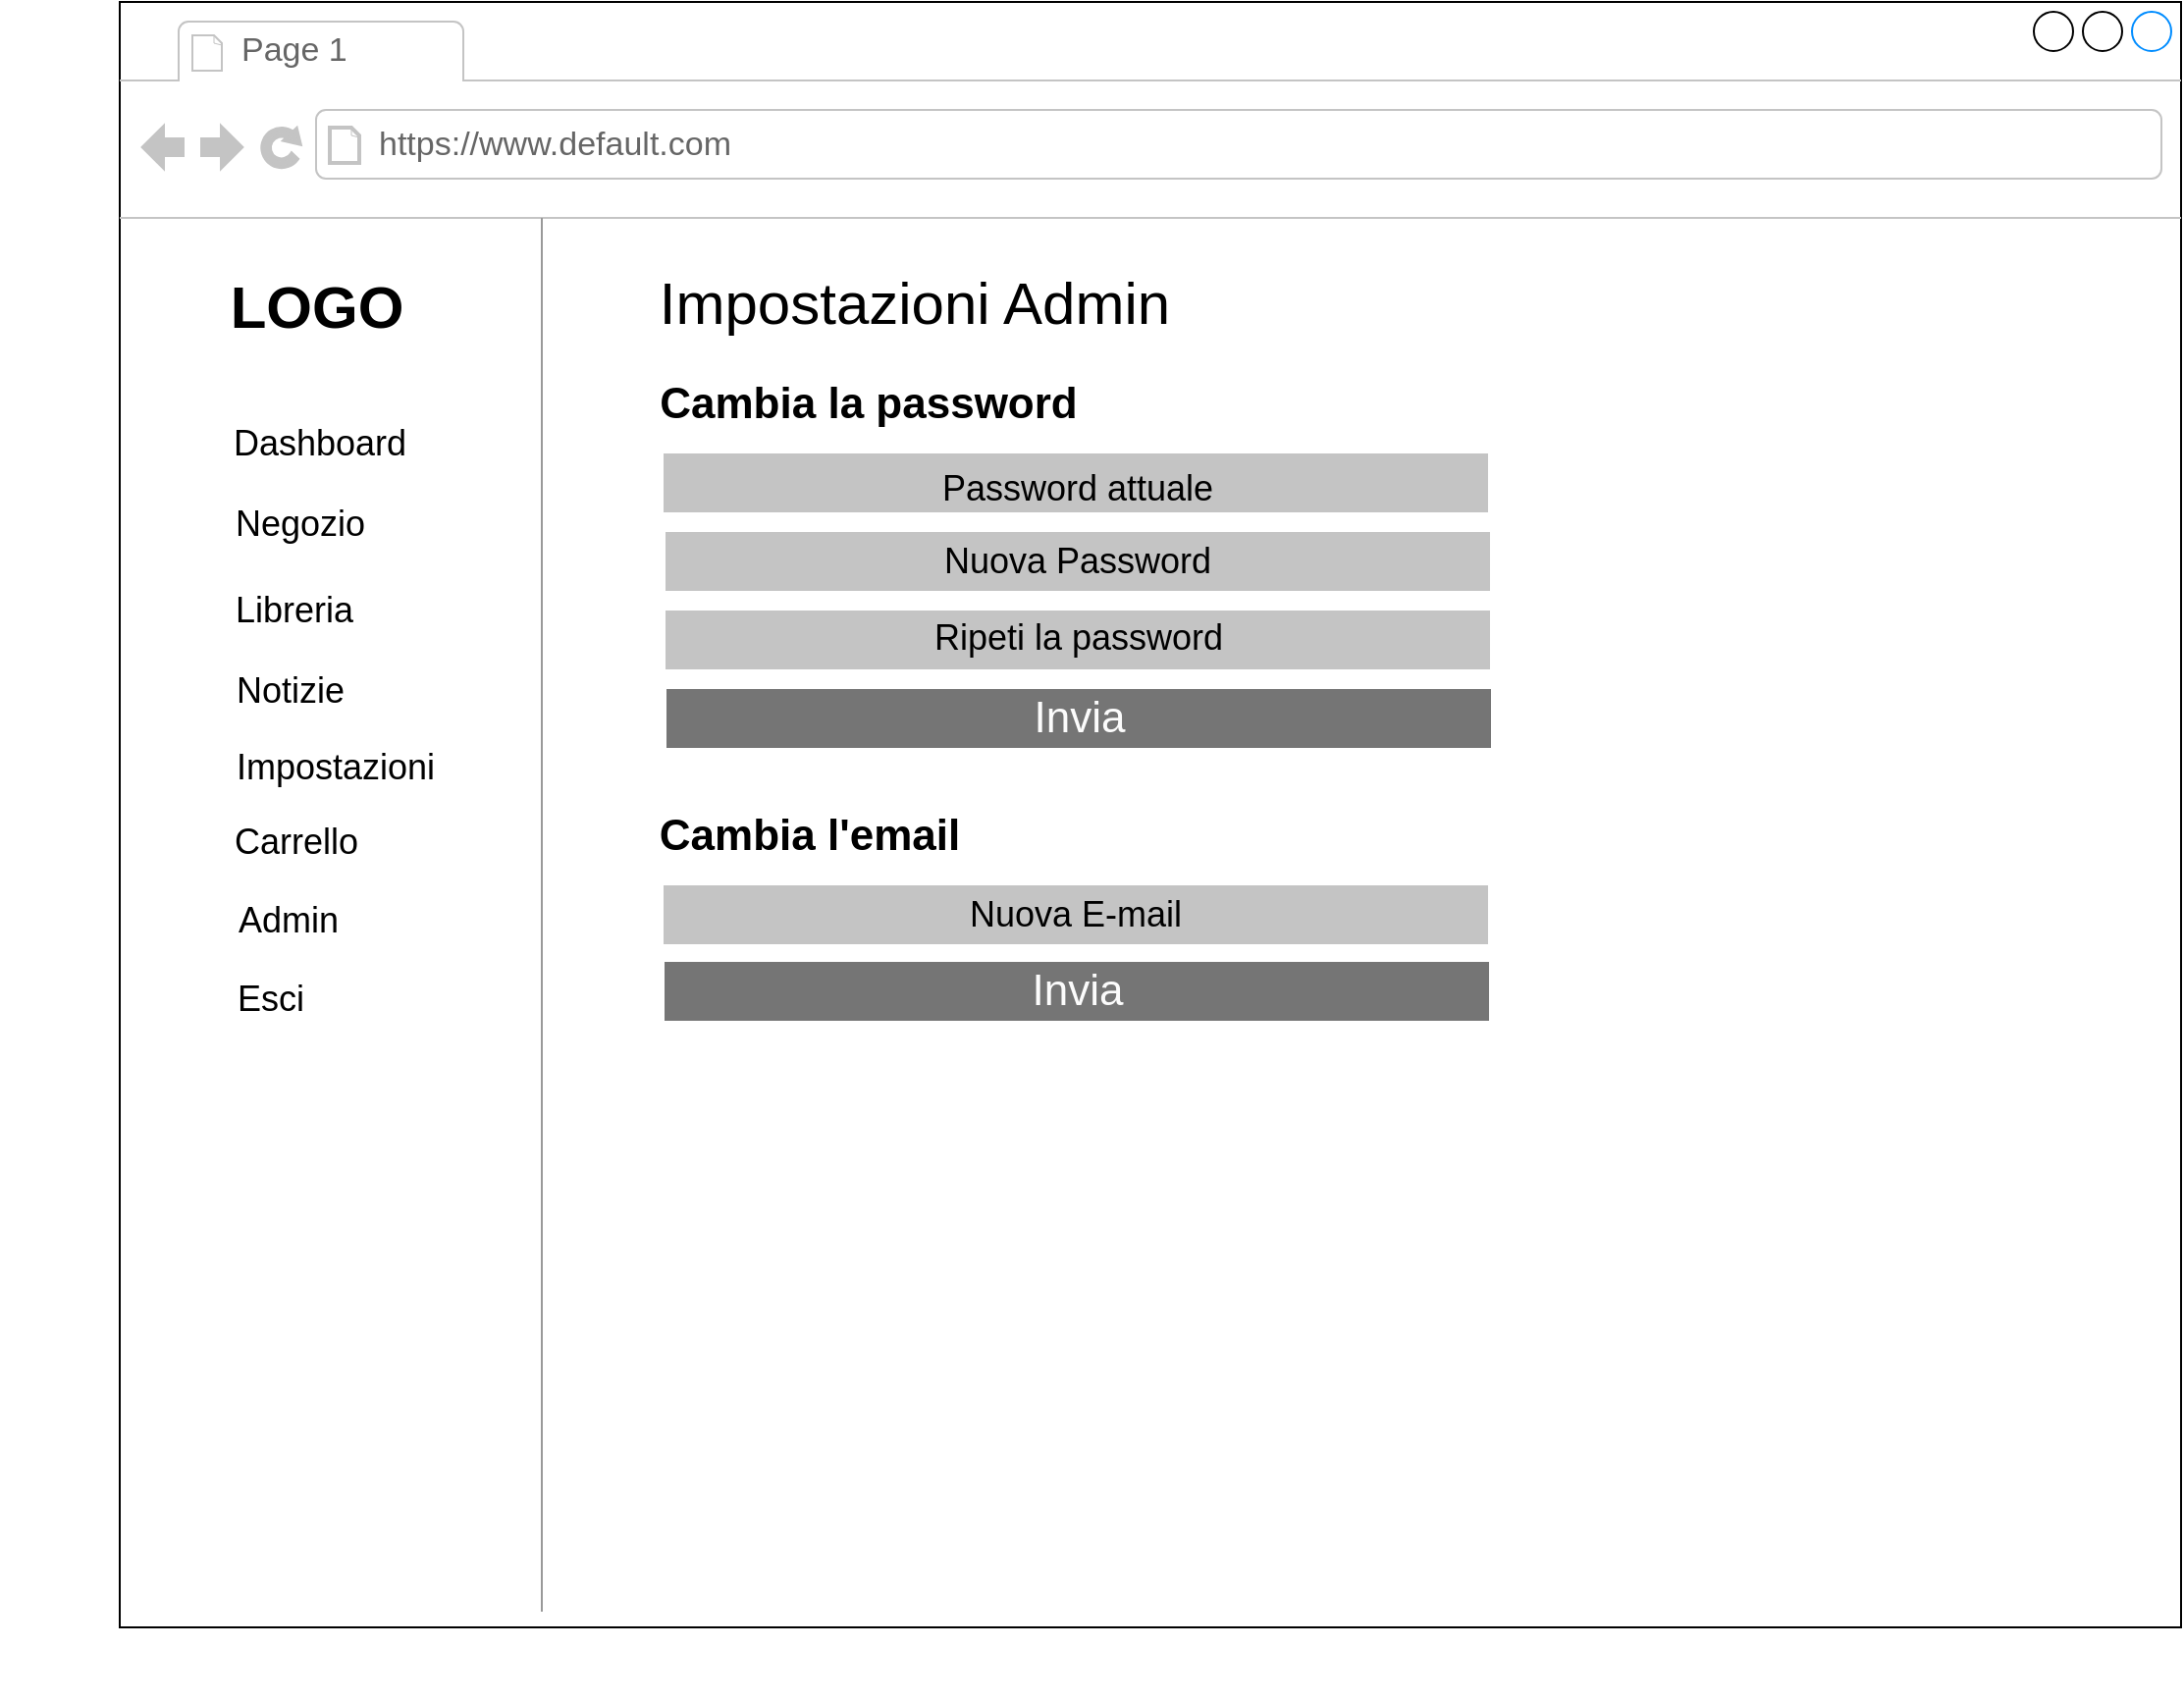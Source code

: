 <mxfile version="15.5.0" type="device"><diagram id="WNIpankn4tbGjMcFXXKM" name="Page-1"><mxGraphModel dx="1718" dy="888" grid="1" gridSize="10" guides="1" tooltips="1" connect="1" arrows="1" fold="1" page="1" pageScale="1" pageWidth="827" pageHeight="1169" math="0" shadow="0"><root><mxCell id="0"/><mxCell id="1" parent="0"/><mxCell id="d2lYDLCUYHIjF48-BMfx-1" value="" style="strokeWidth=1;shadow=0;dashed=0;align=center;html=1;shape=mxgraph.mockup.containers.browserWindow;rSize=0;mainText=,;recursiveResize=0;rounded=0;labelBackgroundColor=none;fontFamily=Verdana;fontSize=12;" vertex="1" parent="1"><mxGeometry x="232" y="110" width="1050" height="828" as="geometry"/></mxCell><mxCell id="d2lYDLCUYHIjF48-BMfx-2" value="Page 1" style="strokeWidth=1;shadow=0;dashed=0;align=center;html=1;shape=mxgraph.mockup.containers.anchor;fontSize=17;fontColor=#666666;align=left;" vertex="1" parent="d2lYDLCUYHIjF48-BMfx-1"><mxGeometry x="60" y="12" width="110" height="26" as="geometry"/></mxCell><mxCell id="d2lYDLCUYHIjF48-BMfx-3" value="https://www.default.com" style="strokeWidth=1;shadow=0;dashed=0;align=center;html=1;shape=mxgraph.mockup.containers.anchor;rSize=0;fontSize=17;fontColor=#666666;align=left;" vertex="1" parent="d2lYDLCUYHIjF48-BMfx-1"><mxGeometry x="130" y="60" width="250" height="26" as="geometry"/></mxCell><mxCell id="d2lYDLCUYHIjF48-BMfx-4" value="&lt;font style=&quot;font-size: 30px&quot;&gt;LOGO&lt;/font&gt;" style="text;strokeColor=none;fillColor=none;html=1;fontSize=24;fontStyle=1;verticalAlign=middle;align=center;" vertex="1" parent="d2lYDLCUYHIjF48-BMfx-1"><mxGeometry x="50" y="135" width="100" height="40" as="geometry"/></mxCell><mxCell id="d2lYDLCUYHIjF48-BMfx-5" value="&lt;span style=&quot;color: rgba(0 , 0 , 0 , 0) ; font-family: monospace ; font-size: 0px&quot;&gt;%3CmxGraphModel%3E%3Croot%3E%3CmxCell%20id%3D%220%22%2F%3E%3CmxCell%20id%3D%221%22%20parent%3D%220%22%2F%3E%3CmxCell%20id%3D%222%22%20value%3D%22%26lt%3Bfont%20style%3D%26quot%3Bfont-size%3A%2018px%26quot%3B%26gt%3BAdmin%26lt%3Bbr%26gt%3B%26lt%3B%2Ffont%26gt%3B%22%20style%3D%22text%3Bhtml%3D1%3BstrokeColor%3Dnone%3BfillColor%3Dnone%3Balign%3Dcenter%3BverticalAlign%3Dmiddle%3BwhiteSpace%3Dwrap%3Brounded%3D0%3BfontSize%3D31%3B%22%20vertex%3D%221%22%20parent%3D%221%22%3E%3CmxGeometry%20x%3D%22100%22%20y%3D%22425%22%20width%3D%2260%22%20height%3D%2230%22%20as%3D%22geometry%22%2F%3E%3C%2FmxCell%3E%3C%2Froot%3E%3C%2FmxGraphModel%3E&lt;/span&gt;" style="verticalLabelPosition=bottom;shadow=0;dashed=0;align=center;html=1;verticalAlign=top;strokeWidth=1;shape=mxgraph.mockup.markup.line;strokeColor=#999999;direction=north;fontSize=31;fillColor=default;" vertex="1" parent="d2lYDLCUYHIjF48-BMfx-1"><mxGeometry x="-60" y="110" width="550" height="710" as="geometry"/></mxCell><mxCell id="d2lYDLCUYHIjF48-BMfx-6" value="&lt;font style=&quot;font-size: 18px&quot;&gt;Dashboard&lt;/font&gt;" style="text;html=1;strokeColor=none;fillColor=none;align=center;verticalAlign=middle;whiteSpace=wrap;rounded=0;fontSize=31;" vertex="1" parent="d2lYDLCUYHIjF48-BMfx-1"><mxGeometry x="72" y="205" width="60" height="30" as="geometry"/></mxCell><mxCell id="d2lYDLCUYHIjF48-BMfx-7" value="&lt;font style=&quot;font-size: 18px&quot;&gt;Negozio&lt;br&gt;&lt;br&gt;&lt;/font&gt;" style="text;html=1;strokeColor=none;fillColor=none;align=center;verticalAlign=middle;whiteSpace=wrap;rounded=0;fontSize=31;" vertex="1" parent="d2lYDLCUYHIjF48-BMfx-1"><mxGeometry x="62" y="265" width="60" height="30" as="geometry"/></mxCell><mxCell id="d2lYDLCUYHIjF48-BMfx-8" value="&lt;font style=&quot;font-size: 18px&quot;&gt;Libreria&lt;br&gt;&lt;/font&gt;" style="text;html=1;strokeColor=none;fillColor=none;align=center;verticalAlign=middle;whiteSpace=wrap;rounded=0;fontSize=31;" vertex="1" parent="d2lYDLCUYHIjF48-BMfx-1"><mxGeometry x="59" y="290" width="60" height="30" as="geometry"/></mxCell><mxCell id="d2lYDLCUYHIjF48-BMfx-9" value="&lt;font style=&quot;font-size: 18px&quot;&gt;Notizie&lt;br&gt;&lt;/font&gt;" style="text;html=1;strokeColor=none;fillColor=none;align=center;verticalAlign=middle;whiteSpace=wrap;rounded=0;fontSize=31;" vertex="1" parent="d2lYDLCUYHIjF48-BMfx-1"><mxGeometry x="57" y="331" width="60" height="30" as="geometry"/></mxCell><mxCell id="d2lYDLCUYHIjF48-BMfx-10" value="&lt;font style=&quot;font-size: 18px&quot;&gt;Impostazioni&lt;br&gt;&lt;/font&gt;" style="text;html=1;strokeColor=none;fillColor=none;align=center;verticalAlign=middle;whiteSpace=wrap;rounded=0;fontSize=31;" vertex="1" parent="d2lYDLCUYHIjF48-BMfx-1"><mxGeometry x="80" y="370" width="60" height="30" as="geometry"/></mxCell><mxCell id="d2lYDLCUYHIjF48-BMfx-11" value="&lt;font style=&quot;font-size: 18px&quot;&gt;Carrello&lt;br&gt;&lt;/font&gt;" style="text;html=1;strokeColor=none;fillColor=none;align=center;verticalAlign=middle;whiteSpace=wrap;rounded=0;fontSize=31;" vertex="1" parent="d2lYDLCUYHIjF48-BMfx-1"><mxGeometry x="60" y="408" width="60" height="30" as="geometry"/></mxCell><mxCell id="d2lYDLCUYHIjF48-BMfx-12" value="&lt;font style=&quot;font-size: 18px&quot;&gt;Admin&lt;br&gt;&lt;/font&gt;" style="text;html=1;strokeColor=none;fillColor=none;align=center;verticalAlign=middle;whiteSpace=wrap;rounded=0;fontSize=31;" vertex="1" parent="d2lYDLCUYHIjF48-BMfx-1"><mxGeometry x="56" y="448" width="60" height="30" as="geometry"/></mxCell><mxCell id="d2lYDLCUYHIjF48-BMfx-13" value="&lt;font style=&quot;font-size: 18px&quot;&gt;Esci&lt;br&gt;&lt;/font&gt;" style="text;html=1;strokeColor=none;fillColor=none;align=center;verticalAlign=middle;whiteSpace=wrap;rounded=0;fontSize=31;" vertex="1" parent="d2lYDLCUYHIjF48-BMfx-1"><mxGeometry x="47" y="488" width="60" height="30" as="geometry"/></mxCell><mxCell id="d2lYDLCUYHIjF48-BMfx-14" style="edgeStyle=orthogonalEdgeStyle;rounded=0;orthogonalLoop=1;jettySize=auto;html=1;exitX=0.5;exitY=1;exitDx=0;exitDy=0;fontSize=18;" edge="1" parent="d2lYDLCUYHIjF48-BMfx-1" source="d2lYDLCUYHIjF48-BMfx-10" target="d2lYDLCUYHIjF48-BMfx-10"><mxGeometry relative="1" as="geometry"/></mxCell><mxCell id="d2lYDLCUYHIjF48-BMfx-15" value="&lt;span style=&quot;font-size: 30px&quot;&gt;Impostazioni Admin&lt;/span&gt;" style="text;html=1;strokeColor=none;fillColor=none;align=center;verticalAlign=middle;whiteSpace=wrap;rounded=0;fontSize=18;" vertex="1" parent="d2lYDLCUYHIjF48-BMfx-1"><mxGeometry x="270" y="135" width="270" height="35" as="geometry"/></mxCell><mxCell id="d2lYDLCUYHIjF48-BMfx-16" value="&lt;b&gt;&lt;font style=&quot;font-size: 22px&quot;&gt;Cambia la password&lt;/font&gt;&lt;/b&gt;" style="text;html=1;strokeColor=none;fillColor=none;align=center;verticalAlign=middle;whiteSpace=wrap;rounded=0;fontSize=30;" vertex="1" parent="d2lYDLCUYHIjF48-BMfx-1"><mxGeometry x="272" y="186" width="219" height="30" as="geometry"/></mxCell><mxCell id="d2lYDLCUYHIjF48-BMfx-17" value="" style="rounded=0;whiteSpace=wrap;html=1;fontSize=22;fillColor=#C4C4C4;strokeColor=none;" vertex="1" parent="d2lYDLCUYHIjF48-BMfx-1"><mxGeometry x="277" y="230" width="420" height="30" as="geometry"/></mxCell><mxCell id="d2lYDLCUYHIjF48-BMfx-18" value="" style="rounded=0;whiteSpace=wrap;html=1;fontSize=22;fillColor=#C4C4C4;strokeColor=none;" vertex="1" parent="d2lYDLCUYHIjF48-BMfx-1"><mxGeometry x="278" y="270" width="420" height="30" as="geometry"/></mxCell><mxCell id="d2lYDLCUYHIjF48-BMfx-19" value="" style="rounded=0;whiteSpace=wrap;html=1;fontSize=22;fillColor=#C4C4C4;strokeColor=none;" vertex="1" parent="d2lYDLCUYHIjF48-BMfx-1"><mxGeometry x="278" y="310" width="420" height="30" as="geometry"/></mxCell><mxCell id="d2lYDLCUYHIjF48-BMfx-20" value="&lt;font style=&quot;font-size: 18px&quot;&gt;Password attuale&lt;/font&gt;" style="text;html=1;strokeColor=none;fillColor=none;align=center;verticalAlign=middle;whiteSpace=wrap;rounded=0;fontSize=31;" vertex="1" parent="d2lYDLCUYHIjF48-BMfx-1"><mxGeometry x="417" y="228" width="142" height="30" as="geometry"/></mxCell><mxCell id="d2lYDLCUYHIjF48-BMfx-21" value="&lt;font style=&quot;font-size: 18px&quot;&gt;Nuova Password&lt;/font&gt;" style="text;html=1;strokeColor=none;fillColor=none;align=center;verticalAlign=middle;whiteSpace=wrap;rounded=0;fontSize=31;" vertex="1" parent="d2lYDLCUYHIjF48-BMfx-1"><mxGeometry x="417" y="265" width="142" height="30" as="geometry"/></mxCell><mxCell id="d2lYDLCUYHIjF48-BMfx-22" value="&lt;font style=&quot;font-size: 18px&quot;&gt;Ripeti la password&lt;/font&gt;" style="text;html=1;strokeColor=none;fillColor=none;align=center;verticalAlign=middle;whiteSpace=wrap;rounded=0;fontSize=31;" vertex="1" parent="d2lYDLCUYHIjF48-BMfx-1"><mxGeometry x="412" y="304" width="153" height="30" as="geometry"/></mxCell><mxCell id="d2lYDLCUYHIjF48-BMfx-45" value="&lt;font color=&quot;#fcfcfc&quot;&gt;Invia&lt;/font&gt;" style="rounded=0;whiteSpace=wrap;html=1;fontSize=22;fillColor=#757575;strokeColor=none;" vertex="1" parent="d2lYDLCUYHIjF48-BMfx-1"><mxGeometry x="278.5" y="350" width="420" height="30" as="geometry"/></mxCell><mxCell id="d2lYDLCUYHIjF48-BMfx-46" value="&lt;b&gt;&lt;font style=&quot;font-size: 22px&quot;&gt;Cambia l'email&lt;/font&gt;&lt;/b&gt;" style="text;html=1;strokeColor=none;fillColor=none;align=center;verticalAlign=middle;whiteSpace=wrap;rounded=0;fontSize=30;" vertex="1" parent="d2lYDLCUYHIjF48-BMfx-1"><mxGeometry x="272" y="406" width="159" height="30" as="geometry"/></mxCell><mxCell id="d2lYDLCUYHIjF48-BMfx-47" value="" style="rounded=0;whiteSpace=wrap;html=1;fontSize=22;fillColor=#C4C4C4;strokeColor=none;" vertex="1" parent="d2lYDLCUYHIjF48-BMfx-1"><mxGeometry x="277" y="450" width="420" height="30" as="geometry"/></mxCell><mxCell id="d2lYDLCUYHIjF48-BMfx-48" value="&lt;font color=&quot;#fcfcfc&quot;&gt;Invia&lt;/font&gt;" style="rounded=0;whiteSpace=wrap;html=1;fontSize=22;fillColor=#757575;strokeColor=none;" vertex="1" parent="d2lYDLCUYHIjF48-BMfx-1"><mxGeometry x="277.5" y="489" width="420" height="30" as="geometry"/></mxCell><mxCell id="d2lYDLCUYHIjF48-BMfx-49" value="&lt;font style=&quot;font-size: 18px&quot;&gt;Nuova E-mail&lt;/font&gt;" style="text;html=1;strokeColor=none;fillColor=none;align=center;verticalAlign=middle;whiteSpace=wrap;rounded=0;fontSize=31;" vertex="1" parent="d2lYDLCUYHIjF48-BMfx-1"><mxGeometry x="416" y="445" width="142" height="30" as="geometry"/></mxCell></root></mxGraphModel></diagram></mxfile>